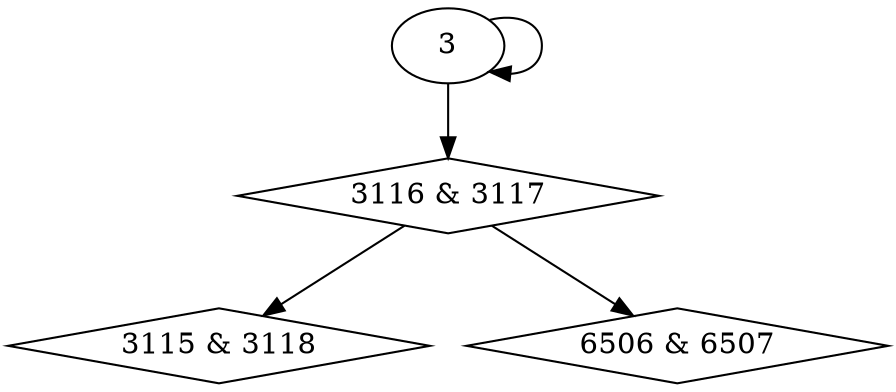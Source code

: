 digraph {
0 [label = "3115 & 3118", shape = diamond];
1 [label = "3116 & 3117", shape = diamond];
2 [label = "6506 & 6507", shape = diamond];
1 -> 0;
3 -> 1;
1 -> 2;
3 -> 3;
}
